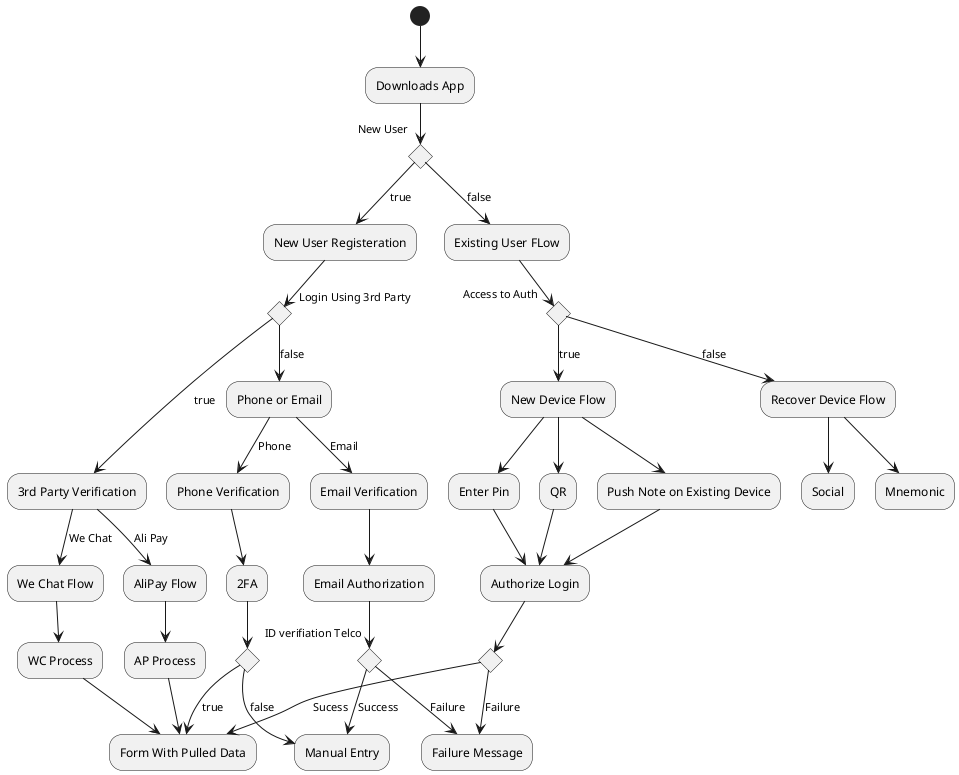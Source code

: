 @startuml
skinparam BoxPadding 50
(*) --> "Downloads App"
if "New User" then 
    --> [true] "New User Registeration"
        if "Login Using 3rd Party" then
            --> [true] "3rd Party Verification" as 3RD
            3RD--> [We Chat] "We Chat Flow" as WCF
                WCF --> "WC Process"  as WCP
                WCP -->"Form With Pulled Data" as FormPop 
            3RD--> [Ali Pay] "AliPay Flow" as APF 
                APF -->"AP Process" as APP  
                APP -->FormPop
        else 
            -->[false] "Phone or Email" as PE
            
            PE--> [Phone] "Phone Verification" as PV
            PV --> "2FA" 
            if "ID verifiation Telco"
                --> [true] FormPop 
            else 
                --> [false] "Manual Entry" as ME
            
            endif
            
            PE --> [Email] "Email Verification" as EV 
            EV --> "Email Authorization" as EA 

            if "" then
                --> [Failure] "Failure Message" as FM 
            else
                --> [Success] ME 
            endif
                
        endif

else
    -->[false] "Existing User FLow"        
    if "Access to Auth"
        --> [true] "New Device Flow" as NDF
        NDF --> "QR" as QR
        NDF --> "Push Note on Existing Device" as PN
        NDF --> "Enter Pin" as Pin
        QR --> "Authorize Login" as AuthLog
        PN --> "Authorize Login" as AuthLog
        Pin --> "Authorize Login" as AuthLog

        if "" then
            --> [Sucess] FormPop 
        else
            --> [Failure] FM 
        endif
    else 
        --> [false] "Recover Device Flow" as Recov
        Recov --> Social 
        Recov --> Mnemonic 

    endif

@enduml
